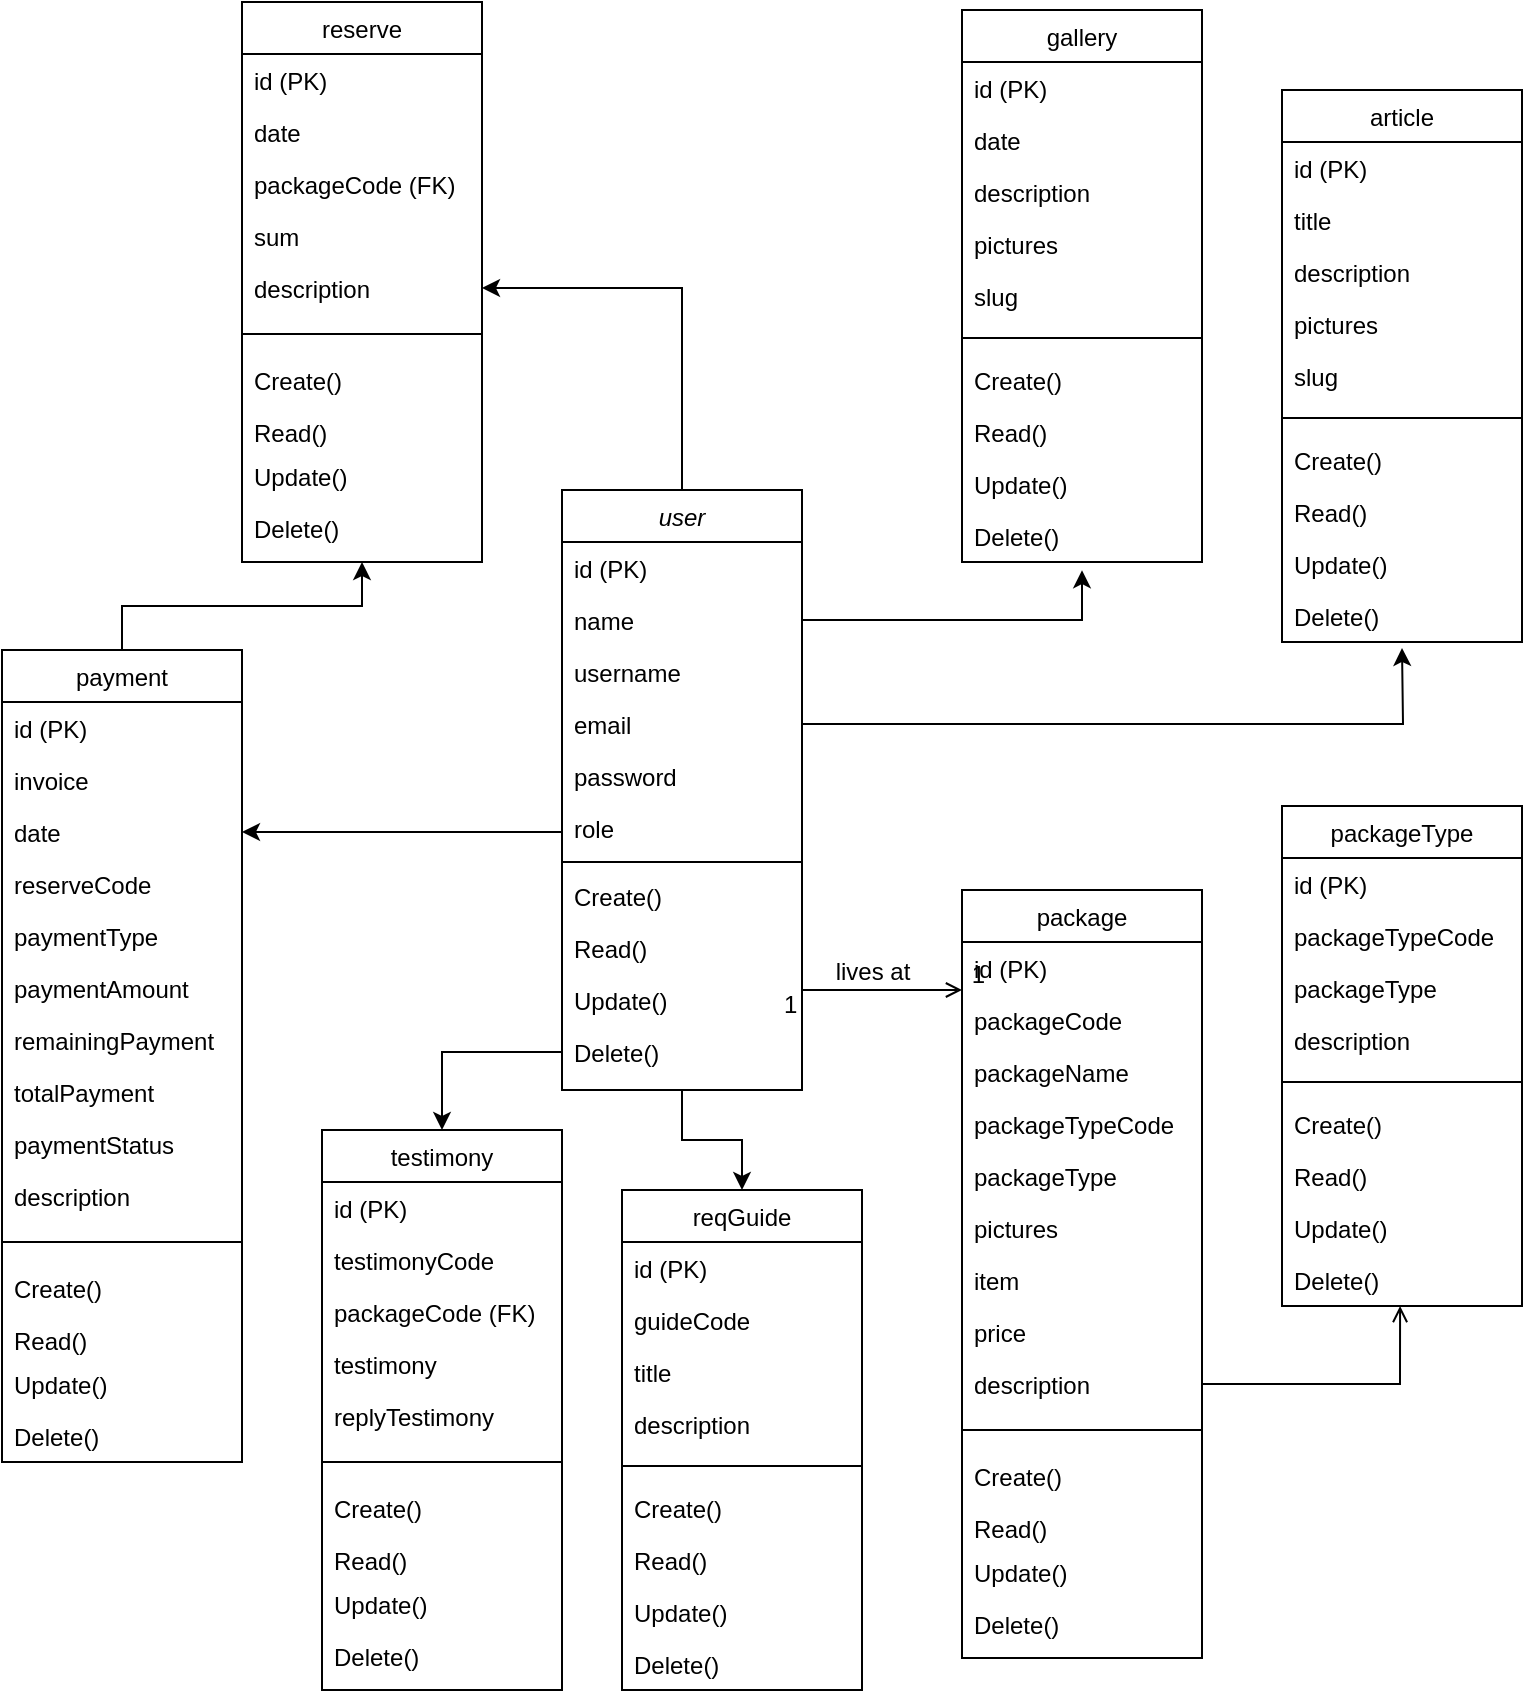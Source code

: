 <mxfile version="21.3.6" type="github">
  <diagram id="C5RBs43oDa-KdzZeNtuy" name="Page-1">
    <mxGraphModel dx="2312" dy="1937" grid="1" gridSize="10" guides="1" tooltips="1" connect="1" arrows="1" fold="1" page="1" pageScale="1" pageWidth="827" pageHeight="1169" math="0" shadow="0">
      <root>
        <mxCell id="WIyWlLk6GJQsqaUBKTNV-0" />
        <mxCell id="WIyWlLk6GJQsqaUBKTNV-1" parent="WIyWlLk6GJQsqaUBKTNV-0" />
        <mxCell id="CpPekUbPZNpT_gMVPyu2-117" style="edgeStyle=orthogonalEdgeStyle;rounded=0;orthogonalLoop=1;jettySize=auto;html=1;entryX=1;entryY=0.5;entryDx=0;entryDy=0;" edge="1" parent="WIyWlLk6GJQsqaUBKTNV-1" source="zkfFHV4jXpPFQw0GAbJ--0" target="CpPekUbPZNpT_gMVPyu2-60">
          <mxGeometry relative="1" as="geometry" />
        </mxCell>
        <mxCell id="CpPekUbPZNpT_gMVPyu2-121" style="edgeStyle=orthogonalEdgeStyle;rounded=0;orthogonalLoop=1;jettySize=auto;html=1;entryX=0.5;entryY=0;entryDx=0;entryDy=0;" edge="1" parent="WIyWlLk6GJQsqaUBKTNV-1" source="zkfFHV4jXpPFQw0GAbJ--0" target="CpPekUbPZNpT_gMVPyu2-105">
          <mxGeometry relative="1" as="geometry" />
        </mxCell>
        <mxCell id="zkfFHV4jXpPFQw0GAbJ--0" value="user" style="swimlane;fontStyle=2;align=center;verticalAlign=top;childLayout=stackLayout;horizontal=1;startSize=26;horizontalStack=0;resizeParent=1;resizeLast=0;collapsible=1;marginBottom=0;rounded=0;shadow=0;strokeWidth=1;" parent="WIyWlLk6GJQsqaUBKTNV-1" vertex="1">
          <mxGeometry x="120" y="40" width="120" height="300" as="geometry">
            <mxRectangle x="220" y="120" width="160" height="26" as="alternateBounds" />
          </mxGeometry>
        </mxCell>
        <mxCell id="zkfFHV4jXpPFQw0GAbJ--1" value="id (PK)" style="text;align=left;verticalAlign=top;spacingLeft=4;spacingRight=4;overflow=hidden;rotatable=0;points=[[0,0.5],[1,0.5]];portConstraint=eastwest;" parent="zkfFHV4jXpPFQw0GAbJ--0" vertex="1">
          <mxGeometry y="26" width="120" height="26" as="geometry" />
        </mxCell>
        <mxCell id="zkfFHV4jXpPFQw0GAbJ--2" value="name" style="text;align=left;verticalAlign=top;spacingLeft=4;spacingRight=4;overflow=hidden;rotatable=0;points=[[0,0.5],[1,0.5]];portConstraint=eastwest;rounded=0;shadow=0;html=0;" parent="zkfFHV4jXpPFQw0GAbJ--0" vertex="1">
          <mxGeometry y="52" width="120" height="26" as="geometry" />
        </mxCell>
        <mxCell id="zkfFHV4jXpPFQw0GAbJ--3" value="username" style="text;align=left;verticalAlign=top;spacingLeft=4;spacingRight=4;overflow=hidden;rotatable=0;points=[[0,0.5],[1,0.5]];portConstraint=eastwest;rounded=0;shadow=0;html=0;" parent="zkfFHV4jXpPFQw0GAbJ--0" vertex="1">
          <mxGeometry y="78" width="120" height="26" as="geometry" />
        </mxCell>
        <mxCell id="zkfFHV4jXpPFQw0GAbJ--5" value="email" style="text;align=left;verticalAlign=top;spacingLeft=4;spacingRight=4;overflow=hidden;rotatable=0;points=[[0,0.5],[1,0.5]];portConstraint=eastwest;" parent="zkfFHV4jXpPFQw0GAbJ--0" vertex="1">
          <mxGeometry y="104" width="120" height="26" as="geometry" />
        </mxCell>
        <mxCell id="CpPekUbPZNpT_gMVPyu2-1" value="password" style="text;align=left;verticalAlign=top;spacingLeft=4;spacingRight=4;overflow=hidden;rotatable=0;points=[[0,0.5],[1,0.5]];portConstraint=eastwest;" vertex="1" parent="zkfFHV4jXpPFQw0GAbJ--0">
          <mxGeometry y="130" width="120" height="26" as="geometry" />
        </mxCell>
        <mxCell id="CpPekUbPZNpT_gMVPyu2-2" value="role" style="text;align=left;verticalAlign=top;spacingLeft=4;spacingRight=4;overflow=hidden;rotatable=0;points=[[0,0.5],[1,0.5]];portConstraint=eastwest;" vertex="1" parent="zkfFHV4jXpPFQw0GAbJ--0">
          <mxGeometry y="156" width="120" height="26" as="geometry" />
        </mxCell>
        <mxCell id="zkfFHV4jXpPFQw0GAbJ--4" value="" style="line;html=1;strokeWidth=1;align=left;verticalAlign=middle;spacingTop=-1;spacingLeft=3;spacingRight=3;rotatable=0;labelPosition=right;points=[];portConstraint=eastwest;" parent="zkfFHV4jXpPFQw0GAbJ--0" vertex="1">
          <mxGeometry y="182" width="120" height="8" as="geometry" />
        </mxCell>
        <mxCell id="CpPekUbPZNpT_gMVPyu2-0" value="Create()" style="text;align=left;verticalAlign=top;spacingLeft=4;spacingRight=4;overflow=hidden;rotatable=0;points=[[0,0.5],[1,0.5]];portConstraint=eastwest;rounded=0;shadow=0;html=0;" vertex="1" parent="zkfFHV4jXpPFQw0GAbJ--0">
          <mxGeometry y="190" width="120" height="26" as="geometry" />
        </mxCell>
        <mxCell id="CpPekUbPZNpT_gMVPyu2-3" value="Read()" style="text;align=left;verticalAlign=top;spacingLeft=4;spacingRight=4;overflow=hidden;rotatable=0;points=[[0,0.5],[1,0.5]];portConstraint=eastwest;rounded=0;shadow=0;html=0;" vertex="1" parent="zkfFHV4jXpPFQw0GAbJ--0">
          <mxGeometry y="216" width="120" height="26" as="geometry" />
        </mxCell>
        <mxCell id="CpPekUbPZNpT_gMVPyu2-4" value="Update()" style="text;align=left;verticalAlign=top;spacingLeft=4;spacingRight=4;overflow=hidden;rotatable=0;points=[[0,0.5],[1,0.5]];portConstraint=eastwest;rounded=0;shadow=0;html=0;" vertex="1" parent="zkfFHV4jXpPFQw0GAbJ--0">
          <mxGeometry y="242" width="120" height="26" as="geometry" />
        </mxCell>
        <mxCell id="CpPekUbPZNpT_gMVPyu2-5" value="Delete()" style="text;align=left;verticalAlign=top;spacingLeft=4;spacingRight=4;overflow=hidden;rotatable=0;points=[[0,0.5],[1,0.5]];portConstraint=eastwest;rounded=0;shadow=0;html=0;" vertex="1" parent="zkfFHV4jXpPFQw0GAbJ--0">
          <mxGeometry y="268" width="120" height="26" as="geometry" />
        </mxCell>
        <mxCell id="zkfFHV4jXpPFQw0GAbJ--17" value="package" style="swimlane;fontStyle=0;align=center;verticalAlign=top;childLayout=stackLayout;horizontal=1;startSize=26;horizontalStack=0;resizeParent=1;resizeLast=0;collapsible=1;marginBottom=0;rounded=0;shadow=0;strokeWidth=1;" parent="WIyWlLk6GJQsqaUBKTNV-1" vertex="1">
          <mxGeometry x="320" y="240" width="120" height="384" as="geometry">
            <mxRectangle x="550" y="140" width="160" height="26" as="alternateBounds" />
          </mxGeometry>
        </mxCell>
        <mxCell id="zkfFHV4jXpPFQw0GAbJ--18" value="id (PK)" style="text;align=left;verticalAlign=top;spacingLeft=4;spacingRight=4;overflow=hidden;rotatable=0;points=[[0,0.5],[1,0.5]];portConstraint=eastwest;" parent="zkfFHV4jXpPFQw0GAbJ--17" vertex="1">
          <mxGeometry y="26" width="120" height="26" as="geometry" />
        </mxCell>
        <mxCell id="zkfFHV4jXpPFQw0GAbJ--19" value="packageCode" style="text;align=left;verticalAlign=top;spacingLeft=4;spacingRight=4;overflow=hidden;rotatable=0;points=[[0,0.5],[1,0.5]];portConstraint=eastwest;rounded=0;shadow=0;html=0;" parent="zkfFHV4jXpPFQw0GAbJ--17" vertex="1">
          <mxGeometry y="52" width="120" height="26" as="geometry" />
        </mxCell>
        <mxCell id="zkfFHV4jXpPFQw0GAbJ--20" value="packageName" style="text;align=left;verticalAlign=top;spacingLeft=4;spacingRight=4;overflow=hidden;rotatable=0;points=[[0,0.5],[1,0.5]];portConstraint=eastwest;rounded=0;shadow=0;html=0;" parent="zkfFHV4jXpPFQw0GAbJ--17" vertex="1">
          <mxGeometry y="78" width="120" height="26" as="geometry" />
        </mxCell>
        <mxCell id="CpPekUbPZNpT_gMVPyu2-25" value="packageTypeCode" style="text;align=left;verticalAlign=top;spacingLeft=4;spacingRight=4;overflow=hidden;rotatable=0;points=[[0,0.5],[1,0.5]];portConstraint=eastwest;rounded=0;shadow=0;html=0;" vertex="1" parent="zkfFHV4jXpPFQw0GAbJ--17">
          <mxGeometry y="104" width="120" height="26" as="geometry" />
        </mxCell>
        <mxCell id="zkfFHV4jXpPFQw0GAbJ--21" value="packageType" style="text;align=left;verticalAlign=top;spacingLeft=4;spacingRight=4;overflow=hidden;rotatable=0;points=[[0,0.5],[1,0.5]];portConstraint=eastwest;rounded=0;shadow=0;html=0;" parent="zkfFHV4jXpPFQw0GAbJ--17" vertex="1">
          <mxGeometry y="130" width="120" height="26" as="geometry" />
        </mxCell>
        <mxCell id="zkfFHV4jXpPFQw0GAbJ--22" value="pictures" style="text;align=left;verticalAlign=top;spacingLeft=4;spacingRight=4;overflow=hidden;rotatable=0;points=[[0,0.5],[1,0.5]];portConstraint=eastwest;rounded=0;shadow=0;html=0;" parent="zkfFHV4jXpPFQw0GAbJ--17" vertex="1">
          <mxGeometry y="156" width="120" height="26" as="geometry" />
        </mxCell>
        <mxCell id="zkfFHV4jXpPFQw0GAbJ--24" value="item" style="text;align=left;verticalAlign=top;spacingLeft=4;spacingRight=4;overflow=hidden;rotatable=0;points=[[0,0.5],[1,0.5]];portConstraint=eastwest;" parent="zkfFHV4jXpPFQw0GAbJ--17" vertex="1">
          <mxGeometry y="182" width="120" height="26" as="geometry" />
        </mxCell>
        <mxCell id="zkfFHV4jXpPFQw0GAbJ--25" value="price" style="text;align=left;verticalAlign=top;spacingLeft=4;spacingRight=4;overflow=hidden;rotatable=0;points=[[0,0.5],[1,0.5]];portConstraint=eastwest;" parent="zkfFHV4jXpPFQw0GAbJ--17" vertex="1">
          <mxGeometry y="208" width="120" height="26" as="geometry" />
        </mxCell>
        <mxCell id="CpPekUbPZNpT_gMVPyu2-6" value="description" style="text;align=left;verticalAlign=top;spacingLeft=4;spacingRight=4;overflow=hidden;rotatable=0;points=[[0,0.5],[1,0.5]];portConstraint=eastwest;" vertex="1" parent="zkfFHV4jXpPFQw0GAbJ--17">
          <mxGeometry y="234" width="120" height="26" as="geometry" />
        </mxCell>
        <mxCell id="zkfFHV4jXpPFQw0GAbJ--23" value="" style="line;html=1;strokeWidth=1;align=left;verticalAlign=middle;spacingTop=-1;spacingLeft=3;spacingRight=3;rotatable=0;labelPosition=right;points=[];portConstraint=eastwest;" parent="zkfFHV4jXpPFQw0GAbJ--17" vertex="1">
          <mxGeometry y="260" width="120" height="20" as="geometry" />
        </mxCell>
        <mxCell id="CpPekUbPZNpT_gMVPyu2-7" value="Create()" style="text;align=left;verticalAlign=top;spacingLeft=4;spacingRight=4;overflow=hidden;rotatable=0;points=[[0,0.5],[1,0.5]];portConstraint=eastwest;rounded=0;shadow=0;html=0;" vertex="1" parent="zkfFHV4jXpPFQw0GAbJ--17">
          <mxGeometry y="280" width="120" height="26" as="geometry" />
        </mxCell>
        <mxCell id="CpPekUbPZNpT_gMVPyu2-9" value="Read()" style="text;align=left;verticalAlign=top;spacingLeft=4;spacingRight=4;overflow=hidden;rotatable=0;points=[[0,0.5],[1,0.5]];portConstraint=eastwest;rounded=0;shadow=0;html=0;" vertex="1" parent="zkfFHV4jXpPFQw0GAbJ--17">
          <mxGeometry y="306" width="120" height="22" as="geometry" />
        </mxCell>
        <mxCell id="CpPekUbPZNpT_gMVPyu2-8" value="Update()" style="text;align=left;verticalAlign=top;spacingLeft=4;spacingRight=4;overflow=hidden;rotatable=0;points=[[0,0.5],[1,0.5]];portConstraint=eastwest;rounded=0;shadow=0;html=0;" vertex="1" parent="zkfFHV4jXpPFQw0GAbJ--17">
          <mxGeometry y="328" width="120" height="26" as="geometry" />
        </mxCell>
        <mxCell id="CpPekUbPZNpT_gMVPyu2-10" value="Delete()" style="text;align=left;verticalAlign=top;spacingLeft=4;spacingRight=4;overflow=hidden;rotatable=0;points=[[0,0.5],[1,0.5]];portConstraint=eastwest;rounded=0;shadow=0;html=0;" vertex="1" parent="zkfFHV4jXpPFQw0GAbJ--17">
          <mxGeometry y="354" width="120" height="26" as="geometry" />
        </mxCell>
        <mxCell id="zkfFHV4jXpPFQw0GAbJ--26" value="" style="endArrow=open;shadow=0;strokeWidth=1;rounded=0;endFill=1;edgeStyle=elbowEdgeStyle;elbow=vertical;" parent="WIyWlLk6GJQsqaUBKTNV-1" source="zkfFHV4jXpPFQw0GAbJ--0" target="zkfFHV4jXpPFQw0GAbJ--17" edge="1">
          <mxGeometry x="0.5" y="41" relative="1" as="geometry">
            <mxPoint x="380" y="192" as="sourcePoint" />
            <mxPoint x="540" y="192" as="targetPoint" />
            <mxPoint x="-40" y="32" as="offset" />
          </mxGeometry>
        </mxCell>
        <mxCell id="zkfFHV4jXpPFQw0GAbJ--27" value="1" style="resizable=0;align=left;verticalAlign=bottom;labelBackgroundColor=none;fontSize=12;" parent="zkfFHV4jXpPFQw0GAbJ--26" connectable="0" vertex="1">
          <mxGeometry x="-1" relative="1" as="geometry">
            <mxPoint x="-11" y="16" as="offset" />
          </mxGeometry>
        </mxCell>
        <mxCell id="zkfFHV4jXpPFQw0GAbJ--28" value="1" style="resizable=0;align=right;verticalAlign=bottom;labelBackgroundColor=none;fontSize=12;" parent="zkfFHV4jXpPFQw0GAbJ--26" connectable="0" vertex="1">
          <mxGeometry x="1" relative="1" as="geometry">
            <mxPoint x="13" y="1" as="offset" />
          </mxGeometry>
        </mxCell>
        <mxCell id="zkfFHV4jXpPFQw0GAbJ--29" value="lives at" style="text;html=1;resizable=0;points=[];;align=center;verticalAlign=middle;labelBackgroundColor=none;rounded=0;shadow=0;strokeWidth=1;fontSize=12;" parent="zkfFHV4jXpPFQw0GAbJ--26" vertex="1" connectable="0">
          <mxGeometry x="0.5" y="49" relative="1" as="geometry">
            <mxPoint x="-25" y="40" as="offset" />
          </mxGeometry>
        </mxCell>
        <mxCell id="CpPekUbPZNpT_gMVPyu2-11" value="packageType" style="swimlane;fontStyle=0;align=center;verticalAlign=top;childLayout=stackLayout;horizontal=1;startSize=26;horizontalStack=0;resizeParent=1;resizeLast=0;collapsible=1;marginBottom=0;rounded=0;shadow=0;strokeWidth=1;" vertex="1" parent="WIyWlLk6GJQsqaUBKTNV-1">
          <mxGeometry x="480" y="198" width="120" height="250" as="geometry">
            <mxRectangle x="550" y="140" width="160" height="26" as="alternateBounds" />
          </mxGeometry>
        </mxCell>
        <mxCell id="CpPekUbPZNpT_gMVPyu2-12" value="id (PK)" style="text;align=left;verticalAlign=top;spacingLeft=4;spacingRight=4;overflow=hidden;rotatable=0;points=[[0,0.5],[1,0.5]];portConstraint=eastwest;" vertex="1" parent="CpPekUbPZNpT_gMVPyu2-11">
          <mxGeometry y="26" width="120" height="26" as="geometry" />
        </mxCell>
        <mxCell id="CpPekUbPZNpT_gMVPyu2-13" value="packageTypeCode" style="text;align=left;verticalAlign=top;spacingLeft=4;spacingRight=4;overflow=hidden;rotatable=0;points=[[0,0.5],[1,0.5]];portConstraint=eastwest;rounded=0;shadow=0;html=0;" vertex="1" parent="CpPekUbPZNpT_gMVPyu2-11">
          <mxGeometry y="52" width="120" height="26" as="geometry" />
        </mxCell>
        <mxCell id="CpPekUbPZNpT_gMVPyu2-14" value="packageType" style="text;align=left;verticalAlign=top;spacingLeft=4;spacingRight=4;overflow=hidden;rotatable=0;points=[[0,0.5],[1,0.5]];portConstraint=eastwest;rounded=0;shadow=0;html=0;" vertex="1" parent="CpPekUbPZNpT_gMVPyu2-11">
          <mxGeometry y="78" width="120" height="26" as="geometry" />
        </mxCell>
        <mxCell id="CpPekUbPZNpT_gMVPyu2-15" value="description" style="text;align=left;verticalAlign=top;spacingLeft=4;spacingRight=4;overflow=hidden;rotatable=0;points=[[0,0.5],[1,0.5]];portConstraint=eastwest;rounded=0;shadow=0;html=0;" vertex="1" parent="CpPekUbPZNpT_gMVPyu2-11">
          <mxGeometry y="104" width="120" height="26" as="geometry" />
        </mxCell>
        <mxCell id="CpPekUbPZNpT_gMVPyu2-20" value="" style="line;html=1;strokeWidth=1;align=left;verticalAlign=middle;spacingTop=-1;spacingLeft=3;spacingRight=3;rotatable=0;labelPosition=right;points=[];portConstraint=eastwest;" vertex="1" parent="CpPekUbPZNpT_gMVPyu2-11">
          <mxGeometry y="130" width="120" height="16" as="geometry" />
        </mxCell>
        <mxCell id="CpPekUbPZNpT_gMVPyu2-21" value="Create()" style="text;align=left;verticalAlign=top;spacingLeft=4;spacingRight=4;overflow=hidden;rotatable=0;points=[[0,0.5],[1,0.5]];portConstraint=eastwest;rounded=0;shadow=0;html=0;" vertex="1" parent="CpPekUbPZNpT_gMVPyu2-11">
          <mxGeometry y="146" width="120" height="26" as="geometry" />
        </mxCell>
        <mxCell id="CpPekUbPZNpT_gMVPyu2-22" value="Read()" style="text;align=left;verticalAlign=top;spacingLeft=4;spacingRight=4;overflow=hidden;rotatable=0;points=[[0,0.5],[1,0.5]];portConstraint=eastwest;rounded=0;shadow=0;html=0;" vertex="1" parent="CpPekUbPZNpT_gMVPyu2-11">
          <mxGeometry y="172" width="120" height="26" as="geometry" />
        </mxCell>
        <mxCell id="CpPekUbPZNpT_gMVPyu2-23" value="Update()" style="text;align=left;verticalAlign=top;spacingLeft=4;spacingRight=4;overflow=hidden;rotatable=0;points=[[0,0.5],[1,0.5]];portConstraint=eastwest;rounded=0;shadow=0;html=0;" vertex="1" parent="CpPekUbPZNpT_gMVPyu2-11">
          <mxGeometry y="198" width="120" height="26" as="geometry" />
        </mxCell>
        <mxCell id="CpPekUbPZNpT_gMVPyu2-24" value="Delete()" style="text;align=left;verticalAlign=top;spacingLeft=4;spacingRight=4;overflow=hidden;rotatable=0;points=[[0,0.5],[1,0.5]];portConstraint=eastwest;rounded=0;shadow=0;html=0;" vertex="1" parent="CpPekUbPZNpT_gMVPyu2-11">
          <mxGeometry y="224" width="120" height="26" as="geometry" />
        </mxCell>
        <mxCell id="CpPekUbPZNpT_gMVPyu2-26" value="article" style="swimlane;fontStyle=0;align=center;verticalAlign=top;childLayout=stackLayout;horizontal=1;startSize=26;horizontalStack=0;resizeParent=1;resizeLast=0;collapsible=1;marginBottom=0;rounded=0;shadow=0;strokeWidth=1;" vertex="1" parent="WIyWlLk6GJQsqaUBKTNV-1">
          <mxGeometry x="480" y="-160" width="120" height="276" as="geometry">
            <mxRectangle x="550" y="140" width="160" height="26" as="alternateBounds" />
          </mxGeometry>
        </mxCell>
        <mxCell id="CpPekUbPZNpT_gMVPyu2-27" value="id (PK)" style="text;align=left;verticalAlign=top;spacingLeft=4;spacingRight=4;overflow=hidden;rotatable=0;points=[[0,0.5],[1,0.5]];portConstraint=eastwest;" vertex="1" parent="CpPekUbPZNpT_gMVPyu2-26">
          <mxGeometry y="26" width="120" height="26" as="geometry" />
        </mxCell>
        <mxCell id="CpPekUbPZNpT_gMVPyu2-28" value="title" style="text;align=left;verticalAlign=top;spacingLeft=4;spacingRight=4;overflow=hidden;rotatable=0;points=[[0,0.5],[1,0.5]];portConstraint=eastwest;rounded=0;shadow=0;html=0;" vertex="1" parent="CpPekUbPZNpT_gMVPyu2-26">
          <mxGeometry y="52" width="120" height="26" as="geometry" />
        </mxCell>
        <mxCell id="CpPekUbPZNpT_gMVPyu2-29" value="description" style="text;align=left;verticalAlign=top;spacingLeft=4;spacingRight=4;overflow=hidden;rotatable=0;points=[[0,0.5],[1,0.5]];portConstraint=eastwest;rounded=0;shadow=0;html=0;" vertex="1" parent="CpPekUbPZNpT_gMVPyu2-26">
          <mxGeometry y="78" width="120" height="26" as="geometry" />
        </mxCell>
        <mxCell id="CpPekUbPZNpT_gMVPyu2-30" value="pictures" style="text;align=left;verticalAlign=top;spacingLeft=4;spacingRight=4;overflow=hidden;rotatable=0;points=[[0,0.5],[1,0.5]];portConstraint=eastwest;rounded=0;shadow=0;html=0;" vertex="1" parent="CpPekUbPZNpT_gMVPyu2-26">
          <mxGeometry y="104" width="120" height="26" as="geometry" />
        </mxCell>
        <mxCell id="CpPekUbPZNpT_gMVPyu2-39" value="slug" style="text;align=left;verticalAlign=top;spacingLeft=4;spacingRight=4;overflow=hidden;rotatable=0;points=[[0,0.5],[1,0.5]];portConstraint=eastwest;rounded=0;shadow=0;html=0;" vertex="1" parent="CpPekUbPZNpT_gMVPyu2-26">
          <mxGeometry y="130" width="120" height="26" as="geometry" />
        </mxCell>
        <mxCell id="CpPekUbPZNpT_gMVPyu2-31" value="" style="line;html=1;strokeWidth=1;align=left;verticalAlign=middle;spacingTop=-1;spacingLeft=3;spacingRight=3;rotatable=0;labelPosition=right;points=[];portConstraint=eastwest;" vertex="1" parent="CpPekUbPZNpT_gMVPyu2-26">
          <mxGeometry y="156" width="120" height="16" as="geometry" />
        </mxCell>
        <mxCell id="CpPekUbPZNpT_gMVPyu2-32" value="Create()" style="text;align=left;verticalAlign=top;spacingLeft=4;spacingRight=4;overflow=hidden;rotatable=0;points=[[0,0.5],[1,0.5]];portConstraint=eastwest;rounded=0;shadow=0;html=0;" vertex="1" parent="CpPekUbPZNpT_gMVPyu2-26">
          <mxGeometry y="172" width="120" height="26" as="geometry" />
        </mxCell>
        <mxCell id="CpPekUbPZNpT_gMVPyu2-33" value="Read()" style="text;align=left;verticalAlign=top;spacingLeft=4;spacingRight=4;overflow=hidden;rotatable=0;points=[[0,0.5],[1,0.5]];portConstraint=eastwest;rounded=0;shadow=0;html=0;" vertex="1" parent="CpPekUbPZNpT_gMVPyu2-26">
          <mxGeometry y="198" width="120" height="26" as="geometry" />
        </mxCell>
        <mxCell id="CpPekUbPZNpT_gMVPyu2-34" value="Update()" style="text;align=left;verticalAlign=top;spacingLeft=4;spacingRight=4;overflow=hidden;rotatable=0;points=[[0,0.5],[1,0.5]];portConstraint=eastwest;rounded=0;shadow=0;html=0;" vertex="1" parent="CpPekUbPZNpT_gMVPyu2-26">
          <mxGeometry y="224" width="120" height="26" as="geometry" />
        </mxCell>
        <mxCell id="CpPekUbPZNpT_gMVPyu2-35" value="Delete()" style="text;align=left;verticalAlign=top;spacingLeft=4;spacingRight=4;overflow=hidden;rotatable=0;points=[[0,0.5],[1,0.5]];portConstraint=eastwest;rounded=0;shadow=0;html=0;" vertex="1" parent="CpPekUbPZNpT_gMVPyu2-26">
          <mxGeometry y="250" width="120" height="26" as="geometry" />
        </mxCell>
        <mxCell id="CpPekUbPZNpT_gMVPyu2-36" style="edgeStyle=orthogonalEdgeStyle;rounded=0;orthogonalLoop=1;jettySize=auto;html=1;entryX=0.492;entryY=1;entryDx=0;entryDy=0;entryPerimeter=0;endArrow=open;endFill=0;" edge="1" parent="WIyWlLk6GJQsqaUBKTNV-1" source="CpPekUbPZNpT_gMVPyu2-6" target="CpPekUbPZNpT_gMVPyu2-24">
          <mxGeometry relative="1" as="geometry">
            <mxPoint x="540" y="560" as="targetPoint" />
          </mxGeometry>
        </mxCell>
        <mxCell id="CpPekUbPZNpT_gMVPyu2-40" value="gallery" style="swimlane;fontStyle=0;align=center;verticalAlign=top;childLayout=stackLayout;horizontal=1;startSize=26;horizontalStack=0;resizeParent=1;resizeLast=0;collapsible=1;marginBottom=0;rounded=0;shadow=0;strokeWidth=1;" vertex="1" parent="WIyWlLk6GJQsqaUBKTNV-1">
          <mxGeometry x="320" y="-200" width="120" height="276" as="geometry">
            <mxRectangle x="550" y="140" width="160" height="26" as="alternateBounds" />
          </mxGeometry>
        </mxCell>
        <mxCell id="CpPekUbPZNpT_gMVPyu2-41" value="id (PK)" style="text;align=left;verticalAlign=top;spacingLeft=4;spacingRight=4;overflow=hidden;rotatable=0;points=[[0,0.5],[1,0.5]];portConstraint=eastwest;" vertex="1" parent="CpPekUbPZNpT_gMVPyu2-40">
          <mxGeometry y="26" width="120" height="26" as="geometry" />
        </mxCell>
        <mxCell id="CpPekUbPZNpT_gMVPyu2-42" value="date" style="text;align=left;verticalAlign=top;spacingLeft=4;spacingRight=4;overflow=hidden;rotatable=0;points=[[0,0.5],[1,0.5]];portConstraint=eastwest;rounded=0;shadow=0;html=0;" vertex="1" parent="CpPekUbPZNpT_gMVPyu2-40">
          <mxGeometry y="52" width="120" height="26" as="geometry" />
        </mxCell>
        <mxCell id="CpPekUbPZNpT_gMVPyu2-43" value="description" style="text;align=left;verticalAlign=top;spacingLeft=4;spacingRight=4;overflow=hidden;rotatable=0;points=[[0,0.5],[1,0.5]];portConstraint=eastwest;rounded=0;shadow=0;html=0;" vertex="1" parent="CpPekUbPZNpT_gMVPyu2-40">
          <mxGeometry y="78" width="120" height="26" as="geometry" />
        </mxCell>
        <mxCell id="CpPekUbPZNpT_gMVPyu2-44" value="pictures" style="text;align=left;verticalAlign=top;spacingLeft=4;spacingRight=4;overflow=hidden;rotatable=0;points=[[0,0.5],[1,0.5]];portConstraint=eastwest;rounded=0;shadow=0;html=0;" vertex="1" parent="CpPekUbPZNpT_gMVPyu2-40">
          <mxGeometry y="104" width="120" height="26" as="geometry" />
        </mxCell>
        <mxCell id="CpPekUbPZNpT_gMVPyu2-45" value="slug" style="text;align=left;verticalAlign=top;spacingLeft=4;spacingRight=4;overflow=hidden;rotatable=0;points=[[0,0.5],[1,0.5]];portConstraint=eastwest;rounded=0;shadow=0;html=0;" vertex="1" parent="CpPekUbPZNpT_gMVPyu2-40">
          <mxGeometry y="130" width="120" height="26" as="geometry" />
        </mxCell>
        <mxCell id="CpPekUbPZNpT_gMVPyu2-46" value="" style="line;html=1;strokeWidth=1;align=left;verticalAlign=middle;spacingTop=-1;spacingLeft=3;spacingRight=3;rotatable=0;labelPosition=right;points=[];portConstraint=eastwest;" vertex="1" parent="CpPekUbPZNpT_gMVPyu2-40">
          <mxGeometry y="156" width="120" height="16" as="geometry" />
        </mxCell>
        <mxCell id="CpPekUbPZNpT_gMVPyu2-47" value="Create()" style="text;align=left;verticalAlign=top;spacingLeft=4;spacingRight=4;overflow=hidden;rotatable=0;points=[[0,0.5],[1,0.5]];portConstraint=eastwest;rounded=0;shadow=0;html=0;" vertex="1" parent="CpPekUbPZNpT_gMVPyu2-40">
          <mxGeometry y="172" width="120" height="26" as="geometry" />
        </mxCell>
        <mxCell id="CpPekUbPZNpT_gMVPyu2-48" value="Read()" style="text;align=left;verticalAlign=top;spacingLeft=4;spacingRight=4;overflow=hidden;rotatable=0;points=[[0,0.5],[1,0.5]];portConstraint=eastwest;rounded=0;shadow=0;html=0;" vertex="1" parent="CpPekUbPZNpT_gMVPyu2-40">
          <mxGeometry y="198" width="120" height="26" as="geometry" />
        </mxCell>
        <mxCell id="CpPekUbPZNpT_gMVPyu2-49" value="Update()" style="text;align=left;verticalAlign=top;spacingLeft=4;spacingRight=4;overflow=hidden;rotatable=0;points=[[0,0.5],[1,0.5]];portConstraint=eastwest;rounded=0;shadow=0;html=0;" vertex="1" parent="CpPekUbPZNpT_gMVPyu2-40">
          <mxGeometry y="224" width="120" height="26" as="geometry" />
        </mxCell>
        <mxCell id="CpPekUbPZNpT_gMVPyu2-50" value="Delete()" style="text;align=left;verticalAlign=top;spacingLeft=4;spacingRight=4;overflow=hidden;rotatable=0;points=[[0,0.5],[1,0.5]];portConstraint=eastwest;rounded=0;shadow=0;html=0;" vertex="1" parent="CpPekUbPZNpT_gMVPyu2-40">
          <mxGeometry y="250" width="120" height="26" as="geometry" />
        </mxCell>
        <mxCell id="CpPekUbPZNpT_gMVPyu2-51" value="reserve" style="swimlane;fontStyle=0;align=center;verticalAlign=top;childLayout=stackLayout;horizontal=1;startSize=26;horizontalStack=0;resizeParent=1;resizeLast=0;collapsible=1;marginBottom=0;rounded=0;shadow=0;strokeWidth=1;" vertex="1" parent="WIyWlLk6GJQsqaUBKTNV-1">
          <mxGeometry x="-40" y="-204" width="120" height="280" as="geometry">
            <mxRectangle x="550" y="140" width="160" height="26" as="alternateBounds" />
          </mxGeometry>
        </mxCell>
        <mxCell id="CpPekUbPZNpT_gMVPyu2-52" value="id (PK)" style="text;align=left;verticalAlign=top;spacingLeft=4;spacingRight=4;overflow=hidden;rotatable=0;points=[[0,0.5],[1,0.5]];portConstraint=eastwest;" vertex="1" parent="CpPekUbPZNpT_gMVPyu2-51">
          <mxGeometry y="26" width="120" height="26" as="geometry" />
        </mxCell>
        <mxCell id="CpPekUbPZNpT_gMVPyu2-53" value="date" style="text;align=left;verticalAlign=top;spacingLeft=4;spacingRight=4;overflow=hidden;rotatable=0;points=[[0,0.5],[1,0.5]];portConstraint=eastwest;rounded=0;shadow=0;html=0;" vertex="1" parent="CpPekUbPZNpT_gMVPyu2-51">
          <mxGeometry y="52" width="120" height="26" as="geometry" />
        </mxCell>
        <mxCell id="CpPekUbPZNpT_gMVPyu2-55" value="packageCode (FK)" style="text;align=left;verticalAlign=top;spacingLeft=4;spacingRight=4;overflow=hidden;rotatable=0;points=[[0,0.5],[1,0.5]];portConstraint=eastwest;rounded=0;shadow=0;html=0;" vertex="1" parent="CpPekUbPZNpT_gMVPyu2-51">
          <mxGeometry y="78" width="120" height="26" as="geometry" />
        </mxCell>
        <mxCell id="CpPekUbPZNpT_gMVPyu2-57" value="sum" style="text;align=left;verticalAlign=top;spacingLeft=4;spacingRight=4;overflow=hidden;rotatable=0;points=[[0,0.5],[1,0.5]];portConstraint=eastwest;rounded=0;shadow=0;html=0;" vertex="1" parent="CpPekUbPZNpT_gMVPyu2-51">
          <mxGeometry y="104" width="120" height="26" as="geometry" />
        </mxCell>
        <mxCell id="CpPekUbPZNpT_gMVPyu2-60" value="description" style="text;align=left;verticalAlign=top;spacingLeft=4;spacingRight=4;overflow=hidden;rotatable=0;points=[[0,0.5],[1,0.5]];portConstraint=eastwest;" vertex="1" parent="CpPekUbPZNpT_gMVPyu2-51">
          <mxGeometry y="130" width="120" height="26" as="geometry" />
        </mxCell>
        <mxCell id="CpPekUbPZNpT_gMVPyu2-61" value="" style="line;html=1;strokeWidth=1;align=left;verticalAlign=middle;spacingTop=-1;spacingLeft=3;spacingRight=3;rotatable=0;labelPosition=right;points=[];portConstraint=eastwest;" vertex="1" parent="CpPekUbPZNpT_gMVPyu2-51">
          <mxGeometry y="156" width="120" height="20" as="geometry" />
        </mxCell>
        <mxCell id="CpPekUbPZNpT_gMVPyu2-62" value="Create()" style="text;align=left;verticalAlign=top;spacingLeft=4;spacingRight=4;overflow=hidden;rotatable=0;points=[[0,0.5],[1,0.5]];portConstraint=eastwest;rounded=0;shadow=0;html=0;" vertex="1" parent="CpPekUbPZNpT_gMVPyu2-51">
          <mxGeometry y="176" width="120" height="26" as="geometry" />
        </mxCell>
        <mxCell id="CpPekUbPZNpT_gMVPyu2-63" value="Read()" style="text;align=left;verticalAlign=top;spacingLeft=4;spacingRight=4;overflow=hidden;rotatable=0;points=[[0,0.5],[1,0.5]];portConstraint=eastwest;rounded=0;shadow=0;html=0;" vertex="1" parent="CpPekUbPZNpT_gMVPyu2-51">
          <mxGeometry y="202" width="120" height="22" as="geometry" />
        </mxCell>
        <mxCell id="CpPekUbPZNpT_gMVPyu2-64" value="Update()" style="text;align=left;verticalAlign=top;spacingLeft=4;spacingRight=4;overflow=hidden;rotatable=0;points=[[0,0.5],[1,0.5]];portConstraint=eastwest;rounded=0;shadow=0;html=0;" vertex="1" parent="CpPekUbPZNpT_gMVPyu2-51">
          <mxGeometry y="224" width="120" height="26" as="geometry" />
        </mxCell>
        <mxCell id="CpPekUbPZNpT_gMVPyu2-65" value="Delete()" style="text;align=left;verticalAlign=top;spacingLeft=4;spacingRight=4;overflow=hidden;rotatable=0;points=[[0,0.5],[1,0.5]];portConstraint=eastwest;rounded=0;shadow=0;html=0;" vertex="1" parent="CpPekUbPZNpT_gMVPyu2-51">
          <mxGeometry y="250" width="120" height="26" as="geometry" />
        </mxCell>
        <mxCell id="CpPekUbPZNpT_gMVPyu2-116" style="edgeStyle=orthogonalEdgeStyle;rounded=0;orthogonalLoop=1;jettySize=auto;html=1;entryX=0.5;entryY=1;entryDx=0;entryDy=0;" edge="1" parent="WIyWlLk6GJQsqaUBKTNV-1" source="CpPekUbPZNpT_gMVPyu2-77" target="CpPekUbPZNpT_gMVPyu2-51">
          <mxGeometry relative="1" as="geometry" />
        </mxCell>
        <mxCell id="CpPekUbPZNpT_gMVPyu2-77" value="payment" style="swimlane;fontStyle=0;align=center;verticalAlign=top;childLayout=stackLayout;horizontal=1;startSize=26;horizontalStack=0;resizeParent=1;resizeLast=0;collapsible=1;marginBottom=0;rounded=0;shadow=0;strokeWidth=1;" vertex="1" parent="WIyWlLk6GJQsqaUBKTNV-1">
          <mxGeometry x="-160" y="120" width="120" height="406" as="geometry">
            <mxRectangle x="550" y="140" width="160" height="26" as="alternateBounds" />
          </mxGeometry>
        </mxCell>
        <mxCell id="CpPekUbPZNpT_gMVPyu2-78" value="id (PK)" style="text;align=left;verticalAlign=top;spacingLeft=4;spacingRight=4;overflow=hidden;rotatable=0;points=[[0,0.5],[1,0.5]];portConstraint=eastwest;" vertex="1" parent="CpPekUbPZNpT_gMVPyu2-77">
          <mxGeometry y="26" width="120" height="26" as="geometry" />
        </mxCell>
        <mxCell id="CpPekUbPZNpT_gMVPyu2-79" value="invoice" style="text;align=left;verticalAlign=top;spacingLeft=4;spacingRight=4;overflow=hidden;rotatable=0;points=[[0,0.5],[1,0.5]];portConstraint=eastwest;rounded=0;shadow=0;html=0;" vertex="1" parent="CpPekUbPZNpT_gMVPyu2-77">
          <mxGeometry y="52" width="120" height="26" as="geometry" />
        </mxCell>
        <mxCell id="CpPekUbPZNpT_gMVPyu2-80" value="date" style="text;align=left;verticalAlign=top;spacingLeft=4;spacingRight=4;overflow=hidden;rotatable=0;points=[[0,0.5],[1,0.5]];portConstraint=eastwest;rounded=0;shadow=0;html=0;" vertex="1" parent="CpPekUbPZNpT_gMVPyu2-77">
          <mxGeometry y="78" width="120" height="26" as="geometry" />
        </mxCell>
        <mxCell id="CpPekUbPZNpT_gMVPyu2-81" value="reserveCode" style="text;align=left;verticalAlign=top;spacingLeft=4;spacingRight=4;overflow=hidden;rotatable=0;points=[[0,0.5],[1,0.5]];portConstraint=eastwest;rounded=0;shadow=0;html=0;" vertex="1" parent="CpPekUbPZNpT_gMVPyu2-77">
          <mxGeometry y="104" width="120" height="26" as="geometry" />
        </mxCell>
        <mxCell id="CpPekUbPZNpT_gMVPyu2-82" value="paymentType" style="text;align=left;verticalAlign=top;spacingLeft=4;spacingRight=4;overflow=hidden;rotatable=0;points=[[0,0.5],[1,0.5]];portConstraint=eastwest;rounded=0;shadow=0;html=0;" vertex="1" parent="CpPekUbPZNpT_gMVPyu2-77">
          <mxGeometry y="130" width="120" height="26" as="geometry" />
        </mxCell>
        <mxCell id="CpPekUbPZNpT_gMVPyu2-83" value="paymentAmount" style="text;align=left;verticalAlign=top;spacingLeft=4;spacingRight=4;overflow=hidden;rotatable=0;points=[[0,0.5],[1,0.5]];portConstraint=eastwest;rounded=0;shadow=0;html=0;" vertex="1" parent="CpPekUbPZNpT_gMVPyu2-77">
          <mxGeometry y="156" width="120" height="26" as="geometry" />
        </mxCell>
        <mxCell id="CpPekUbPZNpT_gMVPyu2-84" value="remainingPayment" style="text;align=left;verticalAlign=top;spacingLeft=4;spacingRight=4;overflow=hidden;rotatable=0;points=[[0,0.5],[1,0.5]];portConstraint=eastwest;" vertex="1" parent="CpPekUbPZNpT_gMVPyu2-77">
          <mxGeometry y="182" width="120" height="26" as="geometry" />
        </mxCell>
        <mxCell id="CpPekUbPZNpT_gMVPyu2-85" value="totalPayment" style="text;align=left;verticalAlign=top;spacingLeft=4;spacingRight=4;overflow=hidden;rotatable=0;points=[[0,0.5],[1,0.5]];portConstraint=eastwest;" vertex="1" parent="CpPekUbPZNpT_gMVPyu2-77">
          <mxGeometry y="208" width="120" height="26" as="geometry" />
        </mxCell>
        <mxCell id="CpPekUbPZNpT_gMVPyu2-92" value="paymentStatus" style="text;align=left;verticalAlign=top;spacingLeft=4;spacingRight=4;overflow=hidden;rotatable=0;points=[[0,0.5],[1,0.5]];portConstraint=eastwest;" vertex="1" parent="CpPekUbPZNpT_gMVPyu2-77">
          <mxGeometry y="234" width="120" height="26" as="geometry" />
        </mxCell>
        <mxCell id="CpPekUbPZNpT_gMVPyu2-86" value="description" style="text;align=left;verticalAlign=top;spacingLeft=4;spacingRight=4;overflow=hidden;rotatable=0;points=[[0,0.5],[1,0.5]];portConstraint=eastwest;" vertex="1" parent="CpPekUbPZNpT_gMVPyu2-77">
          <mxGeometry y="260" width="120" height="26" as="geometry" />
        </mxCell>
        <mxCell id="CpPekUbPZNpT_gMVPyu2-87" value="" style="line;html=1;strokeWidth=1;align=left;verticalAlign=middle;spacingTop=-1;spacingLeft=3;spacingRight=3;rotatable=0;labelPosition=right;points=[];portConstraint=eastwest;" vertex="1" parent="CpPekUbPZNpT_gMVPyu2-77">
          <mxGeometry y="286" width="120" height="20" as="geometry" />
        </mxCell>
        <mxCell id="CpPekUbPZNpT_gMVPyu2-88" value="Create()" style="text;align=left;verticalAlign=top;spacingLeft=4;spacingRight=4;overflow=hidden;rotatable=0;points=[[0,0.5],[1,0.5]];portConstraint=eastwest;rounded=0;shadow=0;html=0;" vertex="1" parent="CpPekUbPZNpT_gMVPyu2-77">
          <mxGeometry y="306" width="120" height="26" as="geometry" />
        </mxCell>
        <mxCell id="CpPekUbPZNpT_gMVPyu2-89" value="Read()" style="text;align=left;verticalAlign=top;spacingLeft=4;spacingRight=4;overflow=hidden;rotatable=0;points=[[0,0.5],[1,0.5]];portConstraint=eastwest;rounded=0;shadow=0;html=0;" vertex="1" parent="CpPekUbPZNpT_gMVPyu2-77">
          <mxGeometry y="332" width="120" height="22" as="geometry" />
        </mxCell>
        <mxCell id="CpPekUbPZNpT_gMVPyu2-90" value="Update()" style="text;align=left;verticalAlign=top;spacingLeft=4;spacingRight=4;overflow=hidden;rotatable=0;points=[[0,0.5],[1,0.5]];portConstraint=eastwest;rounded=0;shadow=0;html=0;" vertex="1" parent="CpPekUbPZNpT_gMVPyu2-77">
          <mxGeometry y="354" width="120" height="26" as="geometry" />
        </mxCell>
        <mxCell id="CpPekUbPZNpT_gMVPyu2-91" value="Delete()" style="text;align=left;verticalAlign=top;spacingLeft=4;spacingRight=4;overflow=hidden;rotatable=0;points=[[0,0.5],[1,0.5]];portConstraint=eastwest;rounded=0;shadow=0;html=0;" vertex="1" parent="CpPekUbPZNpT_gMVPyu2-77">
          <mxGeometry y="380" width="120" height="26" as="geometry" />
        </mxCell>
        <mxCell id="CpPekUbPZNpT_gMVPyu2-94" value="testimony" style="swimlane;fontStyle=0;align=center;verticalAlign=top;childLayout=stackLayout;horizontal=1;startSize=26;horizontalStack=0;resizeParent=1;resizeLast=0;collapsible=1;marginBottom=0;rounded=0;shadow=0;strokeWidth=1;" vertex="1" parent="WIyWlLk6GJQsqaUBKTNV-1">
          <mxGeometry y="360" width="120" height="280" as="geometry">
            <mxRectangle x="550" y="140" width="160" height="26" as="alternateBounds" />
          </mxGeometry>
        </mxCell>
        <mxCell id="CpPekUbPZNpT_gMVPyu2-95" value="id (PK)" style="text;align=left;verticalAlign=top;spacingLeft=4;spacingRight=4;overflow=hidden;rotatable=0;points=[[0,0.5],[1,0.5]];portConstraint=eastwest;" vertex="1" parent="CpPekUbPZNpT_gMVPyu2-94">
          <mxGeometry y="26" width="120" height="26" as="geometry" />
        </mxCell>
        <mxCell id="CpPekUbPZNpT_gMVPyu2-96" value="testimonyCode" style="text;align=left;verticalAlign=top;spacingLeft=4;spacingRight=4;overflow=hidden;rotatable=0;points=[[0,0.5],[1,0.5]];portConstraint=eastwest;rounded=0;shadow=0;html=0;" vertex="1" parent="CpPekUbPZNpT_gMVPyu2-94">
          <mxGeometry y="52" width="120" height="26" as="geometry" />
        </mxCell>
        <mxCell id="CpPekUbPZNpT_gMVPyu2-97" value="packageCode (FK)" style="text;align=left;verticalAlign=top;spacingLeft=4;spacingRight=4;overflow=hidden;rotatable=0;points=[[0,0.5],[1,0.5]];portConstraint=eastwest;rounded=0;shadow=0;html=0;" vertex="1" parent="CpPekUbPZNpT_gMVPyu2-94">
          <mxGeometry y="78" width="120" height="26" as="geometry" />
        </mxCell>
        <mxCell id="CpPekUbPZNpT_gMVPyu2-98" value="testimony" style="text;align=left;verticalAlign=top;spacingLeft=4;spacingRight=4;overflow=hidden;rotatable=0;points=[[0,0.5],[1,0.5]];portConstraint=eastwest;rounded=0;shadow=0;html=0;" vertex="1" parent="CpPekUbPZNpT_gMVPyu2-94">
          <mxGeometry y="104" width="120" height="26" as="geometry" />
        </mxCell>
        <mxCell id="CpPekUbPZNpT_gMVPyu2-99" value="replyTestimony" style="text;align=left;verticalAlign=top;spacingLeft=4;spacingRight=4;overflow=hidden;rotatable=0;points=[[0,0.5],[1,0.5]];portConstraint=eastwest;" vertex="1" parent="CpPekUbPZNpT_gMVPyu2-94">
          <mxGeometry y="130" width="120" height="26" as="geometry" />
        </mxCell>
        <mxCell id="CpPekUbPZNpT_gMVPyu2-100" value="" style="line;html=1;strokeWidth=1;align=left;verticalAlign=middle;spacingTop=-1;spacingLeft=3;spacingRight=3;rotatable=0;labelPosition=right;points=[];portConstraint=eastwest;" vertex="1" parent="CpPekUbPZNpT_gMVPyu2-94">
          <mxGeometry y="156" width="120" height="20" as="geometry" />
        </mxCell>
        <mxCell id="CpPekUbPZNpT_gMVPyu2-101" value="Create()" style="text;align=left;verticalAlign=top;spacingLeft=4;spacingRight=4;overflow=hidden;rotatable=0;points=[[0,0.5],[1,0.5]];portConstraint=eastwest;rounded=0;shadow=0;html=0;" vertex="1" parent="CpPekUbPZNpT_gMVPyu2-94">
          <mxGeometry y="176" width="120" height="26" as="geometry" />
        </mxCell>
        <mxCell id="CpPekUbPZNpT_gMVPyu2-102" value="Read()" style="text;align=left;verticalAlign=top;spacingLeft=4;spacingRight=4;overflow=hidden;rotatable=0;points=[[0,0.5],[1,0.5]];portConstraint=eastwest;rounded=0;shadow=0;html=0;" vertex="1" parent="CpPekUbPZNpT_gMVPyu2-94">
          <mxGeometry y="202" width="120" height="22" as="geometry" />
        </mxCell>
        <mxCell id="CpPekUbPZNpT_gMVPyu2-103" value="Update()" style="text;align=left;verticalAlign=top;spacingLeft=4;spacingRight=4;overflow=hidden;rotatable=0;points=[[0,0.5],[1,0.5]];portConstraint=eastwest;rounded=0;shadow=0;html=0;" vertex="1" parent="CpPekUbPZNpT_gMVPyu2-94">
          <mxGeometry y="224" width="120" height="26" as="geometry" />
        </mxCell>
        <mxCell id="CpPekUbPZNpT_gMVPyu2-104" value="Delete()" style="text;align=left;verticalAlign=top;spacingLeft=4;spacingRight=4;overflow=hidden;rotatable=0;points=[[0,0.5],[1,0.5]];portConstraint=eastwest;rounded=0;shadow=0;html=0;" vertex="1" parent="CpPekUbPZNpT_gMVPyu2-94">
          <mxGeometry y="250" width="120" height="26" as="geometry" />
        </mxCell>
        <mxCell id="CpPekUbPZNpT_gMVPyu2-105" value="reqGuide" style="swimlane;fontStyle=0;align=center;verticalAlign=top;childLayout=stackLayout;horizontal=1;startSize=26;horizontalStack=0;resizeParent=1;resizeLast=0;collapsible=1;marginBottom=0;rounded=0;shadow=0;strokeWidth=1;" vertex="1" parent="WIyWlLk6GJQsqaUBKTNV-1">
          <mxGeometry x="150" y="390" width="120" height="250" as="geometry">
            <mxRectangle x="550" y="140" width="160" height="26" as="alternateBounds" />
          </mxGeometry>
        </mxCell>
        <mxCell id="CpPekUbPZNpT_gMVPyu2-106" value="id (PK)" style="text;align=left;verticalAlign=top;spacingLeft=4;spacingRight=4;overflow=hidden;rotatable=0;points=[[0,0.5],[1,0.5]];portConstraint=eastwest;" vertex="1" parent="CpPekUbPZNpT_gMVPyu2-105">
          <mxGeometry y="26" width="120" height="26" as="geometry" />
        </mxCell>
        <mxCell id="CpPekUbPZNpT_gMVPyu2-107" value="guideCode" style="text;align=left;verticalAlign=top;spacingLeft=4;spacingRight=4;overflow=hidden;rotatable=0;points=[[0,0.5],[1,0.5]];portConstraint=eastwest;rounded=0;shadow=0;html=0;" vertex="1" parent="CpPekUbPZNpT_gMVPyu2-105">
          <mxGeometry y="52" width="120" height="26" as="geometry" />
        </mxCell>
        <mxCell id="CpPekUbPZNpT_gMVPyu2-108" value="title" style="text;align=left;verticalAlign=top;spacingLeft=4;spacingRight=4;overflow=hidden;rotatable=0;points=[[0,0.5],[1,0.5]];portConstraint=eastwest;rounded=0;shadow=0;html=0;" vertex="1" parent="CpPekUbPZNpT_gMVPyu2-105">
          <mxGeometry y="78" width="120" height="26" as="geometry" />
        </mxCell>
        <mxCell id="CpPekUbPZNpT_gMVPyu2-109" value="description" style="text;align=left;verticalAlign=top;spacingLeft=4;spacingRight=4;overflow=hidden;rotatable=0;points=[[0,0.5],[1,0.5]];portConstraint=eastwest;rounded=0;shadow=0;html=0;" vertex="1" parent="CpPekUbPZNpT_gMVPyu2-105">
          <mxGeometry y="104" width="120" height="26" as="geometry" />
        </mxCell>
        <mxCell id="CpPekUbPZNpT_gMVPyu2-110" value="" style="line;html=1;strokeWidth=1;align=left;verticalAlign=middle;spacingTop=-1;spacingLeft=3;spacingRight=3;rotatable=0;labelPosition=right;points=[];portConstraint=eastwest;" vertex="1" parent="CpPekUbPZNpT_gMVPyu2-105">
          <mxGeometry y="130" width="120" height="16" as="geometry" />
        </mxCell>
        <mxCell id="CpPekUbPZNpT_gMVPyu2-111" value="Create()" style="text;align=left;verticalAlign=top;spacingLeft=4;spacingRight=4;overflow=hidden;rotatable=0;points=[[0,0.5],[1,0.5]];portConstraint=eastwest;rounded=0;shadow=0;html=0;" vertex="1" parent="CpPekUbPZNpT_gMVPyu2-105">
          <mxGeometry y="146" width="120" height="26" as="geometry" />
        </mxCell>
        <mxCell id="CpPekUbPZNpT_gMVPyu2-112" value="Read()" style="text;align=left;verticalAlign=top;spacingLeft=4;spacingRight=4;overflow=hidden;rotatable=0;points=[[0,0.5],[1,0.5]];portConstraint=eastwest;rounded=0;shadow=0;html=0;" vertex="1" parent="CpPekUbPZNpT_gMVPyu2-105">
          <mxGeometry y="172" width="120" height="26" as="geometry" />
        </mxCell>
        <mxCell id="CpPekUbPZNpT_gMVPyu2-113" value="Update()" style="text;align=left;verticalAlign=top;spacingLeft=4;spacingRight=4;overflow=hidden;rotatable=0;points=[[0,0.5],[1,0.5]];portConstraint=eastwest;rounded=0;shadow=0;html=0;" vertex="1" parent="CpPekUbPZNpT_gMVPyu2-105">
          <mxGeometry y="198" width="120" height="26" as="geometry" />
        </mxCell>
        <mxCell id="CpPekUbPZNpT_gMVPyu2-114" value="Delete()" style="text;align=left;verticalAlign=top;spacingLeft=4;spacingRight=4;overflow=hidden;rotatable=0;points=[[0,0.5],[1,0.5]];portConstraint=eastwest;rounded=0;shadow=0;html=0;" vertex="1" parent="CpPekUbPZNpT_gMVPyu2-105">
          <mxGeometry y="224" width="120" height="26" as="geometry" />
        </mxCell>
        <mxCell id="CpPekUbPZNpT_gMVPyu2-115" style="edgeStyle=orthogonalEdgeStyle;rounded=0;orthogonalLoop=1;jettySize=auto;html=1;entryX=1;entryY=0.5;entryDx=0;entryDy=0;exitX=0;exitY=0.5;exitDx=0;exitDy=0;" edge="1" parent="WIyWlLk6GJQsqaUBKTNV-1" source="CpPekUbPZNpT_gMVPyu2-2" target="CpPekUbPZNpT_gMVPyu2-80">
          <mxGeometry relative="1" as="geometry">
            <Array as="points">
              <mxPoint x="120" y="211" />
            </Array>
          </mxGeometry>
        </mxCell>
        <mxCell id="CpPekUbPZNpT_gMVPyu2-119" style="edgeStyle=orthogonalEdgeStyle;rounded=0;orthogonalLoop=1;jettySize=auto;html=1;entryX=0.505;entryY=1.158;entryDx=0;entryDy=0;entryPerimeter=0;" edge="1" parent="WIyWlLk6GJQsqaUBKTNV-1" source="zkfFHV4jXpPFQw0GAbJ--2" target="CpPekUbPZNpT_gMVPyu2-50">
          <mxGeometry relative="1" as="geometry">
            <Array as="points">
              <mxPoint x="380" y="105" />
              <mxPoint x="380" y="80" />
            </Array>
          </mxGeometry>
        </mxCell>
        <mxCell id="CpPekUbPZNpT_gMVPyu2-120" style="edgeStyle=orthogonalEdgeStyle;rounded=0;orthogonalLoop=1;jettySize=auto;html=1;" edge="1" parent="WIyWlLk6GJQsqaUBKTNV-1" source="zkfFHV4jXpPFQw0GAbJ--5">
          <mxGeometry relative="1" as="geometry">
            <mxPoint x="540" y="119" as="targetPoint" />
          </mxGeometry>
        </mxCell>
        <mxCell id="CpPekUbPZNpT_gMVPyu2-122" style="edgeStyle=orthogonalEdgeStyle;rounded=0;orthogonalLoop=1;jettySize=auto;html=1;entryX=0.5;entryY=0;entryDx=0;entryDy=0;" edge="1" parent="WIyWlLk6GJQsqaUBKTNV-1" source="CpPekUbPZNpT_gMVPyu2-5" target="CpPekUbPZNpT_gMVPyu2-94">
          <mxGeometry relative="1" as="geometry" />
        </mxCell>
      </root>
    </mxGraphModel>
  </diagram>
</mxfile>
